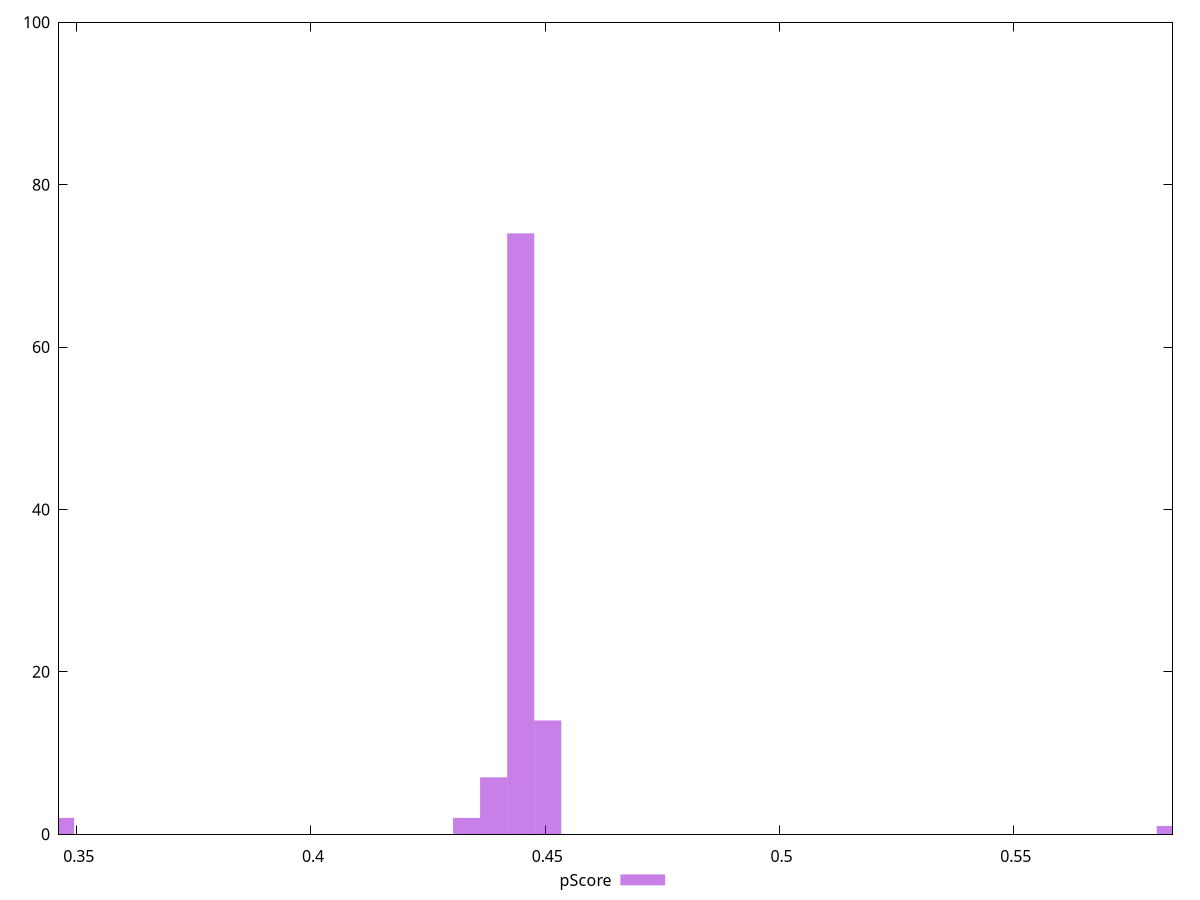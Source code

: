 reset

$pScore <<EOF
0.34657803393319225 2
0.5834063571208736 1
0.44477514354759673 74
0.4389988429820435 7
0.4505514441131499 14
0.4332225424164903 2
EOF

set key outside below
set boxwidth 0.005776300565553204
set xrange [0.3462352941176471:0.5838888888888889]
set yrange [0:100]
set trange [0:100]
set style fill transparent solid 0.5 noborder
set terminal svg size 640, 490 enhanced background rgb 'white'
set output "report_00019_2021-02-10T18-14-37.922Z//render-blocking-resources/samples/pages+cached/pScore/histogram.svg"

plot $pScore title "pScore" with boxes

reset
